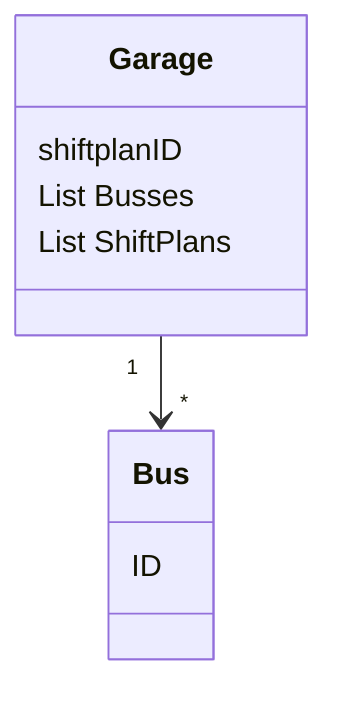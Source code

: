 classDiagram
    class Bus {
        ID

    }
    class Garage {
        shiftplanID
        List Busses
        List ShiftPlans
    }
    Garage "1" --> "*" Bus